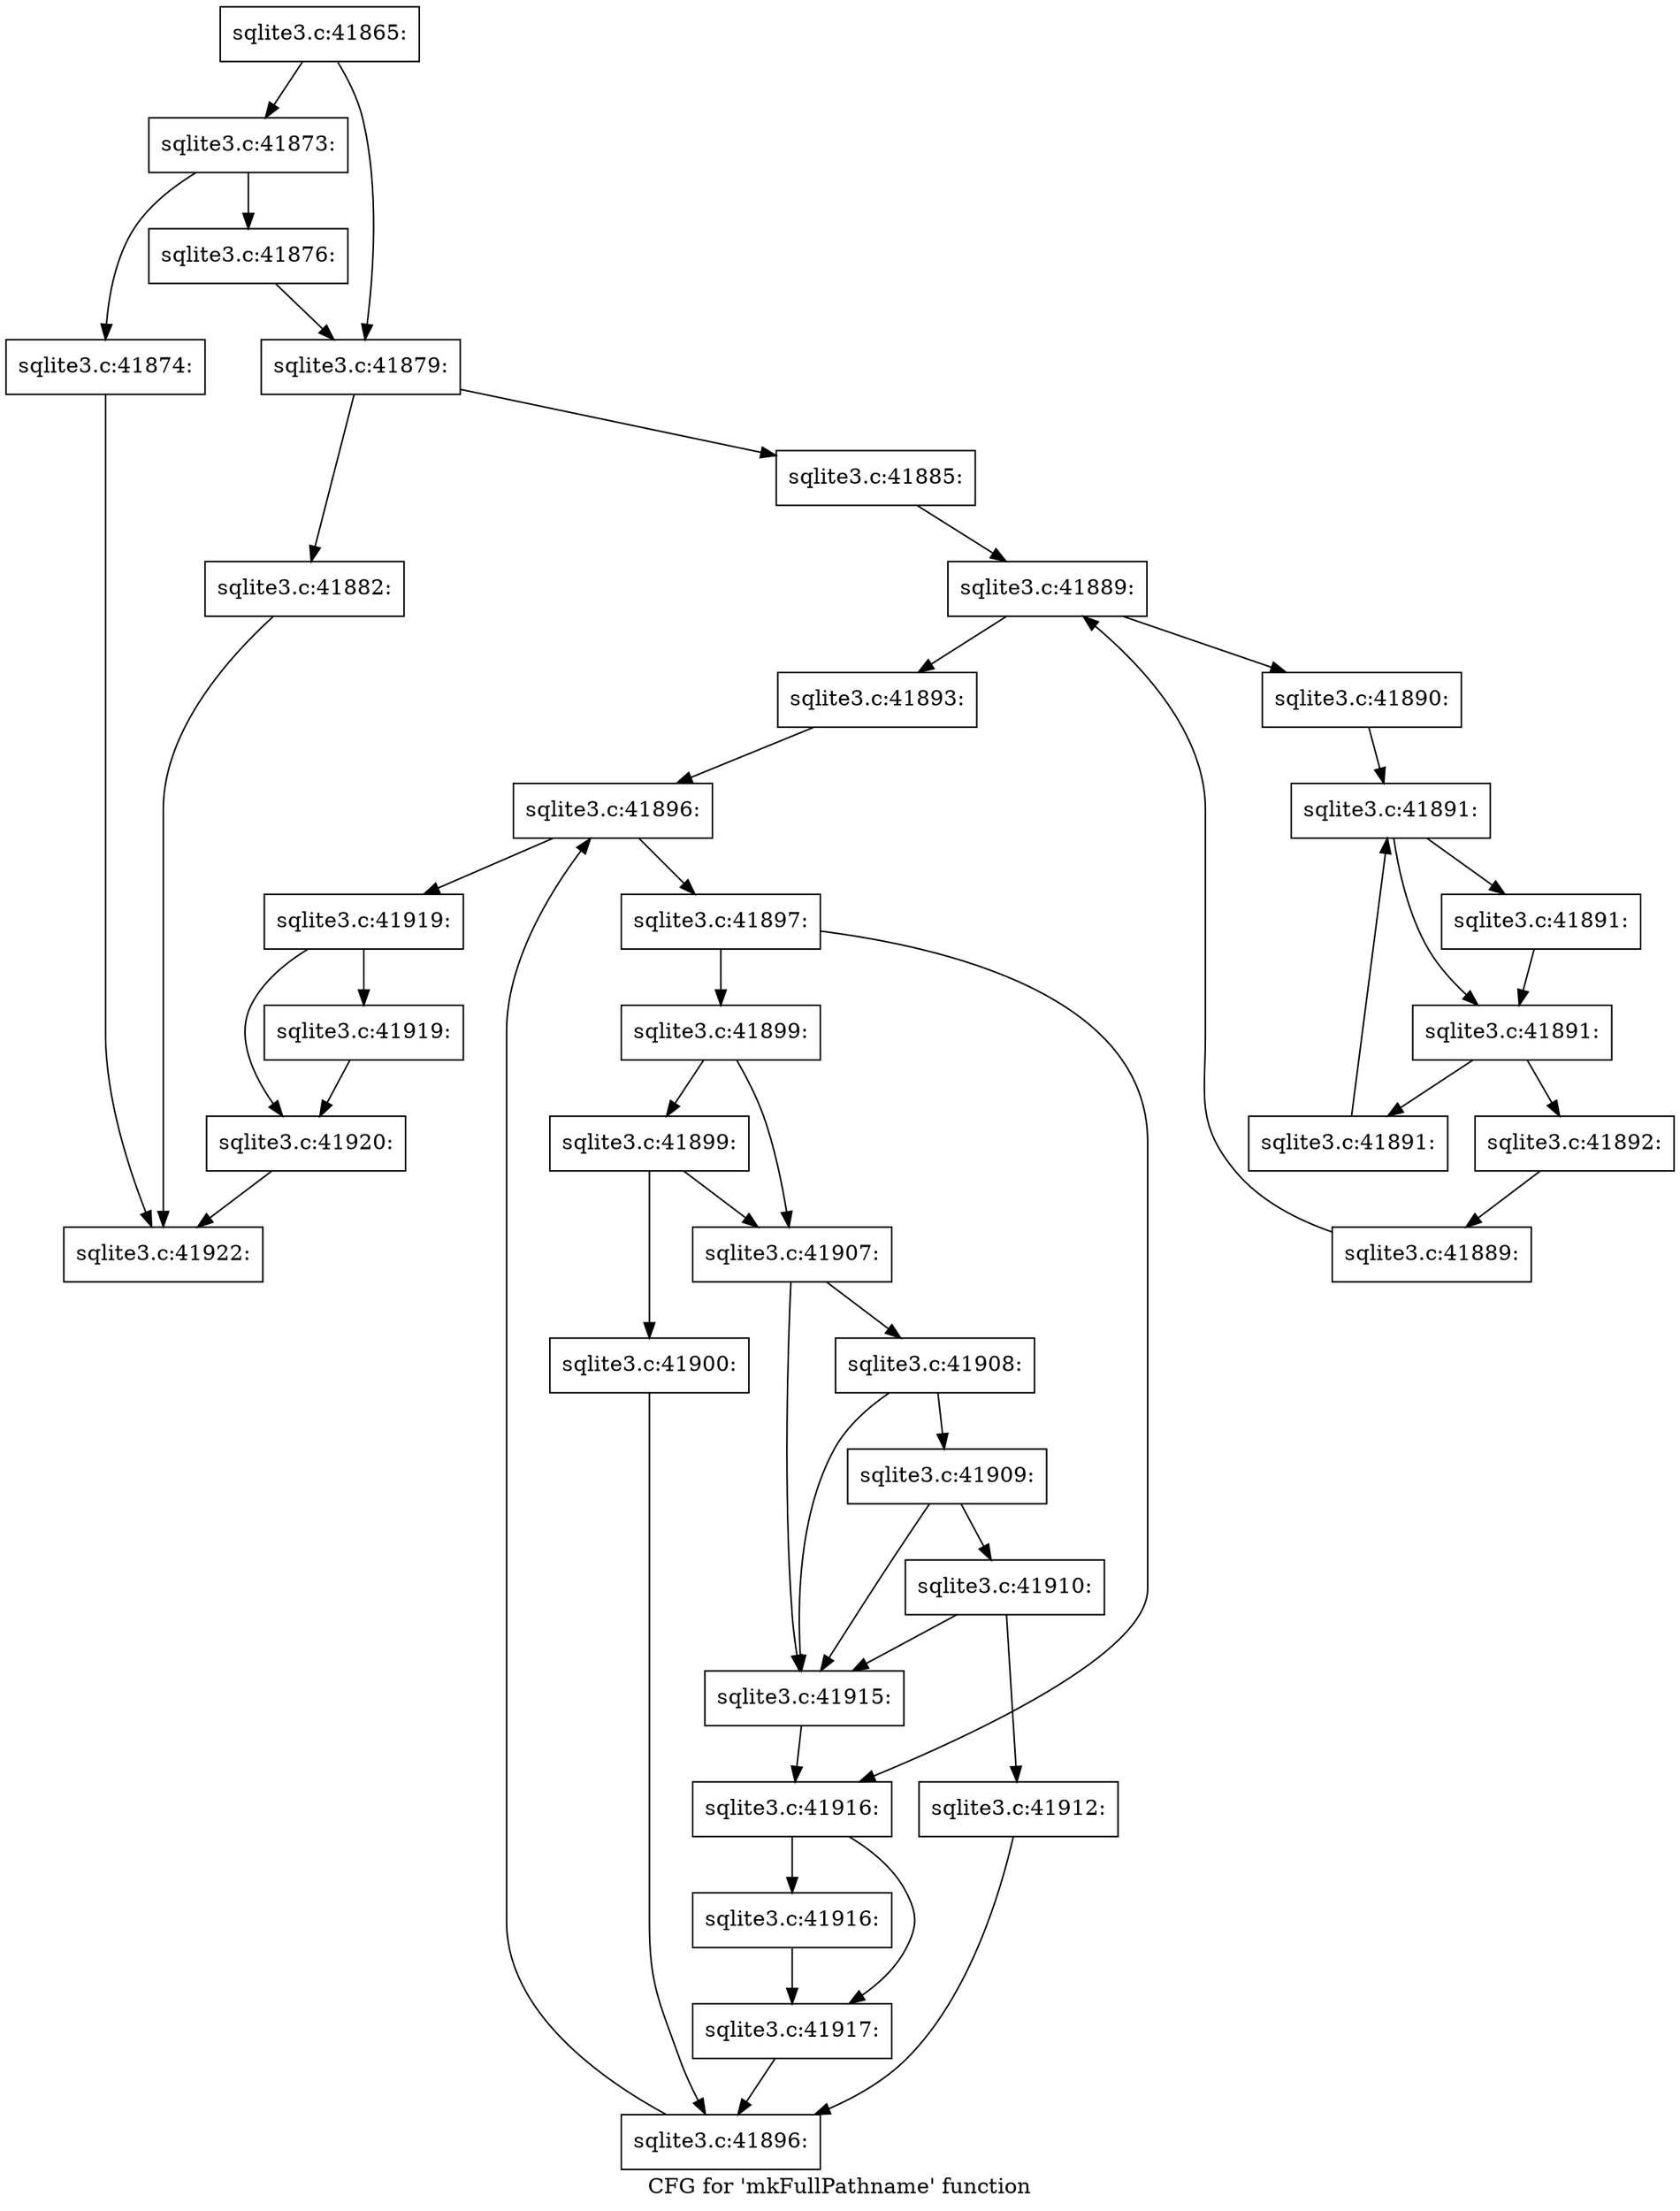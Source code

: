 digraph "CFG for 'mkFullPathname' function" {
	label="CFG for 'mkFullPathname' function";

	Node0x55c0f71b7be0 [shape=record,label="{sqlite3.c:41865:}"];
	Node0x55c0f71b7be0 -> Node0x55c0f69907b0;
	Node0x55c0f71b7be0 -> Node0x55c0f6990800;
	Node0x55c0f69907b0 [shape=record,label="{sqlite3.c:41873:}"];
	Node0x55c0f69907b0 -> Node0x55c0f6990dc0;
	Node0x55c0f69907b0 -> Node0x55c0f6990e10;
	Node0x55c0f6990dc0 [shape=record,label="{sqlite3.c:41874:}"];
	Node0x55c0f6990dc0 -> Node0x55c0f71bae60;
	Node0x55c0f6990e10 [shape=record,label="{sqlite3.c:41876:}"];
	Node0x55c0f6990e10 -> Node0x55c0f6990800;
	Node0x55c0f6990800 [shape=record,label="{sqlite3.c:41879:}"];
	Node0x55c0f6990800 -> Node0x55c0f6992410;
	Node0x55c0f6990800 -> Node0x55c0f6992460;
	Node0x55c0f6992410 [shape=record,label="{sqlite3.c:41882:}"];
	Node0x55c0f6992410 -> Node0x55c0f71bae60;
	Node0x55c0f6992460 [shape=record,label="{sqlite3.c:41885:}"];
	Node0x55c0f6992460 -> Node0x55c0f69939a0;
	Node0x55c0f69939a0 [shape=record,label="{sqlite3.c:41889:}"];
	Node0x55c0f69939a0 -> Node0x55c0f6993bc0;
	Node0x55c0f69939a0 -> Node0x55c0f6993700;
	Node0x55c0f6993bc0 [shape=record,label="{sqlite3.c:41890:}"];
	Node0x55c0f6993bc0 -> Node0x55c0f69947d0;
	Node0x55c0f69947d0 [shape=record,label="{sqlite3.c:41891:}"];
	Node0x55c0f69947d0 -> Node0x55c0f6994a00;
	Node0x55c0f69947d0 -> Node0x55c0f69949b0;
	Node0x55c0f6994a00 [shape=record,label="{sqlite3.c:41891:}"];
	Node0x55c0f6994a00 -> Node0x55c0f69949b0;
	Node0x55c0f69949b0 [shape=record,label="{sqlite3.c:41891:}"];
	Node0x55c0f69949b0 -> Node0x55c0f69955f0;
	Node0x55c0f69949b0 -> Node0x55c0f6994930;
	Node0x55c0f69955f0 [shape=record,label="{sqlite3.c:41891:}"];
	Node0x55c0f69955f0 -> Node0x55c0f69947d0;
	Node0x55c0f6994930 [shape=record,label="{sqlite3.c:41892:}"];
	Node0x55c0f6994930 -> Node0x55c0f6993b30;
	Node0x55c0f6993b30 [shape=record,label="{sqlite3.c:41889:}"];
	Node0x55c0f6993b30 -> Node0x55c0f69939a0;
	Node0x55c0f6993700 [shape=record,label="{sqlite3.c:41893:}"];
	Node0x55c0f6993700 -> Node0x55c0f69962f0;
	Node0x55c0f69962f0 [shape=record,label="{sqlite3.c:41896:}"];
	Node0x55c0f69962f0 -> Node0x55c0f6996510;
	Node0x55c0f69962f0 -> Node0x55c0f6996050;
	Node0x55c0f6996510 [shape=record,label="{sqlite3.c:41897:}"];
	Node0x55c0f6996510 -> Node0x55c0f6996a70;
	Node0x55c0f6996510 -> Node0x55c0f6996ac0;
	Node0x55c0f6996a70 [shape=record,label="{sqlite3.c:41899:}"];
	Node0x55c0f6996a70 -> Node0x55c0f6997200;
	Node0x55c0f6996a70 -> Node0x55c0f69971b0;
	Node0x55c0f6997200 [shape=record,label="{sqlite3.c:41899:}"];
	Node0x55c0f6997200 -> Node0x55c0f6997160;
	Node0x55c0f6997200 -> Node0x55c0f69971b0;
	Node0x55c0f6997160 [shape=record,label="{sqlite3.c:41900:}"];
	Node0x55c0f6997160 -> Node0x55c0f6996480;
	Node0x55c0f69971b0 [shape=record,label="{sqlite3.c:41907:}"];
	Node0x55c0f69971b0 -> Node0x55c0f6998390;
	Node0x55c0f69971b0 -> Node0x55c0f6998240;
	Node0x55c0f6998390 [shape=record,label="{sqlite3.c:41908:}"];
	Node0x55c0f6998390 -> Node0x55c0f6998310;
	Node0x55c0f6998390 -> Node0x55c0f6998240;
	Node0x55c0f6998310 [shape=record,label="{sqlite3.c:41909:}"];
	Node0x55c0f6998310 -> Node0x55c0f6998290;
	Node0x55c0f6998310 -> Node0x55c0f6998240;
	Node0x55c0f6998290 [shape=record,label="{sqlite3.c:41910:}"];
	Node0x55c0f6998290 -> Node0x55c0f69981f0;
	Node0x55c0f6998290 -> Node0x55c0f6998240;
	Node0x55c0f69981f0 [shape=record,label="{sqlite3.c:41912:}"];
	Node0x55c0f69981f0 -> Node0x55c0f6996480;
	Node0x55c0f6998240 [shape=record,label="{sqlite3.c:41915:}"];
	Node0x55c0f6998240 -> Node0x55c0f6996ac0;
	Node0x55c0f6996ac0 [shape=record,label="{sqlite3.c:41916:}"];
	Node0x55c0f6996ac0 -> Node0x55c0f537ee00;
	Node0x55c0f6996ac0 -> Node0x55c0f6999c10;
	Node0x55c0f537ee00 [shape=record,label="{sqlite3.c:41916:}"];
	Node0x55c0f537ee00 -> Node0x55c0f6999c10;
	Node0x55c0f6999c10 [shape=record,label="{sqlite3.c:41917:}"];
	Node0x55c0f6999c10 -> Node0x55c0f6996480;
	Node0x55c0f6996480 [shape=record,label="{sqlite3.c:41896:}"];
	Node0x55c0f6996480 -> Node0x55c0f69962f0;
	Node0x55c0f6996050 [shape=record,label="{sqlite3.c:41919:}"];
	Node0x55c0f6996050 -> Node0x55c0f699ad70;
	Node0x55c0f6996050 -> Node0x55c0f699adc0;
	Node0x55c0f699ad70 [shape=record,label="{sqlite3.c:41919:}"];
	Node0x55c0f699ad70 -> Node0x55c0f699adc0;
	Node0x55c0f699adc0 [shape=record,label="{sqlite3.c:41920:}"];
	Node0x55c0f699adc0 -> Node0x55c0f71bae60;
	Node0x55c0f71bae60 [shape=record,label="{sqlite3.c:41922:}"];
}
